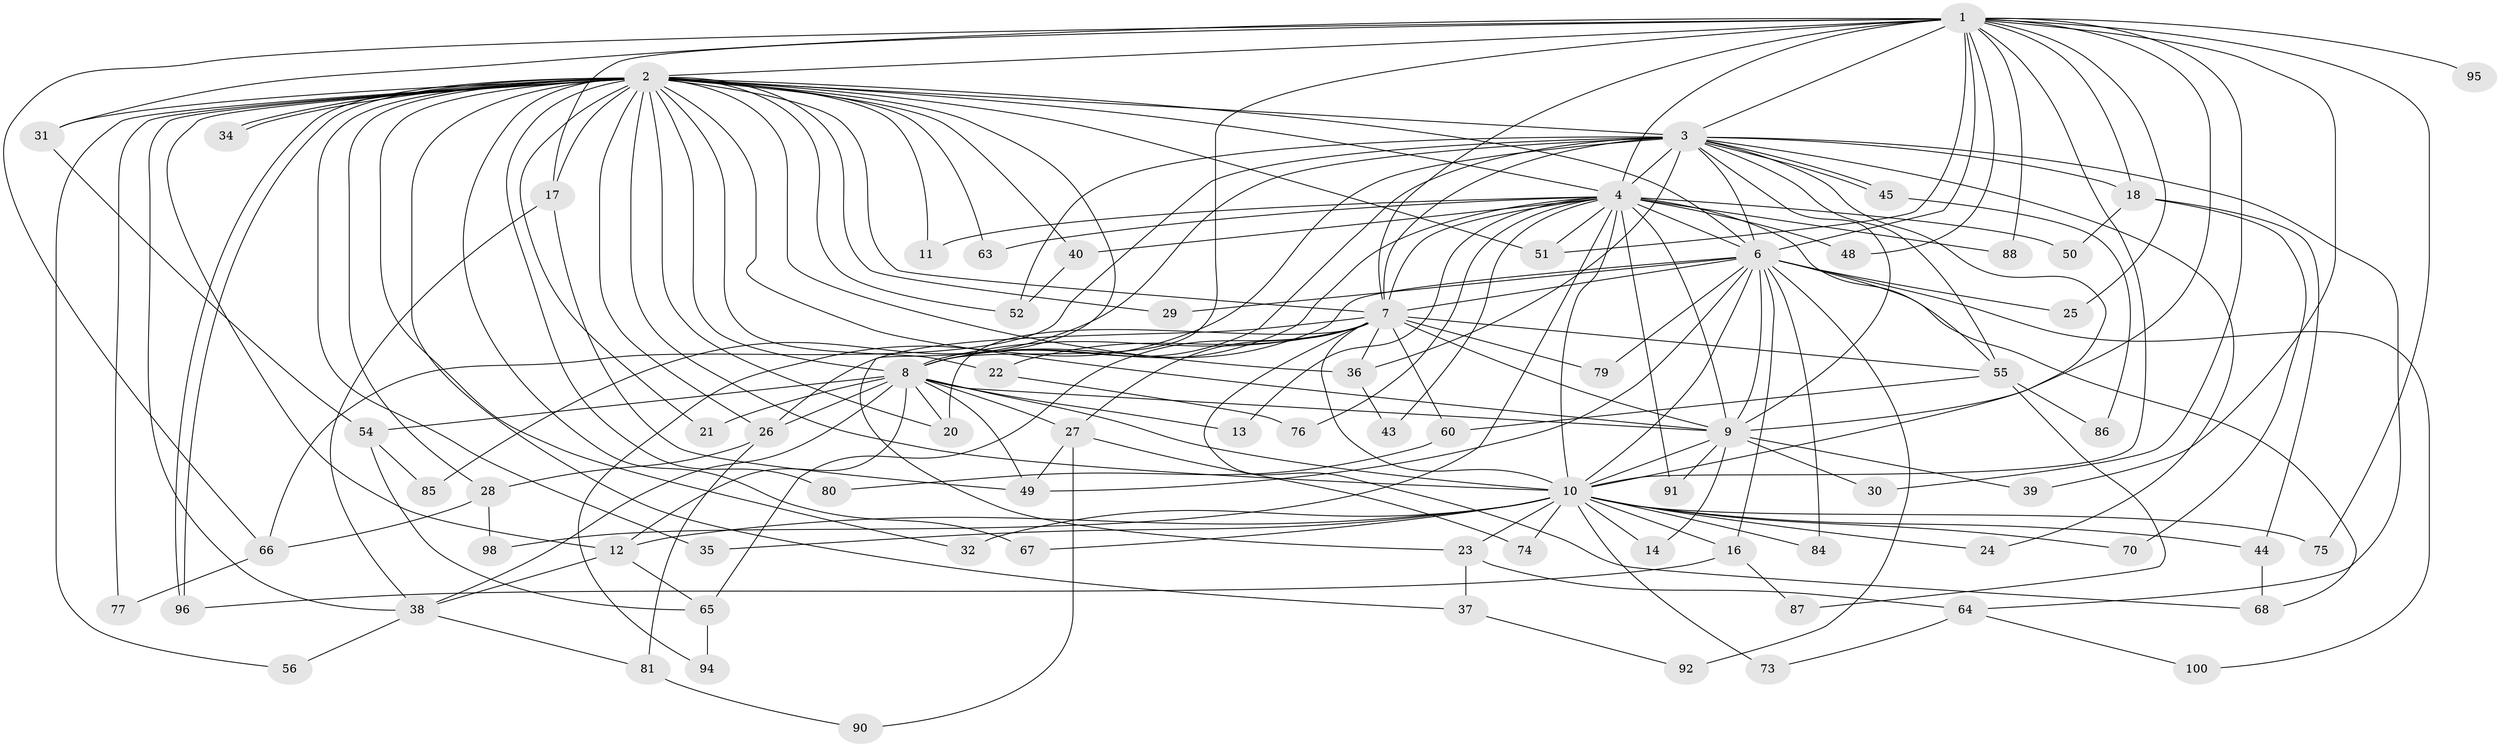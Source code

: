 // original degree distribution, {23: 0.01, 40: 0.01, 21: 0.01, 13: 0.01, 19: 0.02, 17: 0.01, 20: 0.01, 14: 0.01, 25: 0.01, 2: 0.53, 4: 0.09, 5: 0.05, 3: 0.22, 6: 0.01}
// Generated by graph-tools (version 1.1) at 2025/11/02/21/25 10:11:07]
// undirected, 76 vertices, 184 edges
graph export_dot {
graph [start="1"]
  node [color=gray90,style=filled];
  1 [super="+42"];
  2 [super="+61"];
  3 [super="+97"];
  4 [super="+5"];
  6 [super="+33"];
  7 [super="+83"];
  8 [super="+15"];
  9 [super="+19"];
  10 [super="+62"];
  11;
  12 [super="+58"];
  13;
  14;
  16 [super="+99"];
  17 [super="+46"];
  18;
  20 [super="+72"];
  21;
  22;
  23;
  24;
  25;
  26 [super="+47"];
  27 [super="+78"];
  28;
  29;
  30;
  31;
  32 [super="+89"];
  34;
  35;
  36 [super="+59"];
  37;
  38 [super="+41"];
  39;
  40 [super="+53"];
  43;
  44;
  45;
  48;
  49 [super="+69"];
  50;
  51;
  52;
  54;
  55 [super="+57"];
  56;
  60;
  63;
  64 [super="+71"];
  65 [super="+82"];
  66 [super="+93"];
  67;
  68;
  70;
  73;
  74;
  75;
  76;
  77;
  79;
  80;
  81;
  84;
  85;
  86;
  87;
  88;
  90;
  91;
  92;
  94;
  95;
  96;
  98;
  100;
  1 -- 2;
  1 -- 3;
  1 -- 4 [weight=2];
  1 -- 6 [weight=2];
  1 -- 7;
  1 -- 8 [weight=2];
  1 -- 9;
  1 -- 10;
  1 -- 17;
  1 -- 18;
  1 -- 25;
  1 -- 30;
  1 -- 31;
  1 -- 39;
  1 -- 48;
  1 -- 51;
  1 -- 66;
  1 -- 75;
  1 -- 88;
  1 -- 95 [weight=2];
  2 -- 3;
  2 -- 4 [weight=2];
  2 -- 6;
  2 -- 7;
  2 -- 8 [weight=2];
  2 -- 9 [weight=2];
  2 -- 10 [weight=2];
  2 -- 11;
  2 -- 12;
  2 -- 17;
  2 -- 21;
  2 -- 22;
  2 -- 23;
  2 -- 26;
  2 -- 28;
  2 -- 29;
  2 -- 31;
  2 -- 32;
  2 -- 34;
  2 -- 34;
  2 -- 35;
  2 -- 37;
  2 -- 40;
  2 -- 52;
  2 -- 56;
  2 -- 63;
  2 -- 67;
  2 -- 77;
  2 -- 80;
  2 -- 96;
  2 -- 96;
  2 -- 51;
  2 -- 20;
  2 -- 38;
  2 -- 36;
  3 -- 4 [weight=3];
  3 -- 6;
  3 -- 7;
  3 -- 8;
  3 -- 9;
  3 -- 10;
  3 -- 18;
  3 -- 24;
  3 -- 36;
  3 -- 45;
  3 -- 45;
  3 -- 52;
  3 -- 55;
  3 -- 64;
  3 -- 66;
  3 -- 85;
  3 -- 94;
  4 -- 6 [weight=2];
  4 -- 7 [weight=2];
  4 -- 8 [weight=2];
  4 -- 9 [weight=2];
  4 -- 10 [weight=2];
  4 -- 13;
  4 -- 48;
  4 -- 63;
  4 -- 91;
  4 -- 11;
  4 -- 76;
  4 -- 88;
  4 -- 98;
  4 -- 40;
  4 -- 43;
  4 -- 50;
  4 -- 51;
  4 -- 55;
  6 -- 7;
  6 -- 8;
  6 -- 9;
  6 -- 10;
  6 -- 16;
  6 -- 25;
  6 -- 29;
  6 -- 68;
  6 -- 84;
  6 -- 92;
  6 -- 100;
  6 -- 79;
  6 -- 49;
  7 -- 8;
  7 -- 9;
  7 -- 10;
  7 -- 20;
  7 -- 22;
  7 -- 26;
  7 -- 27;
  7 -- 36;
  7 -- 60;
  7 -- 79;
  7 -- 68;
  7 -- 55;
  7 -- 65;
  8 -- 9;
  8 -- 10;
  8 -- 13;
  8 -- 20;
  8 -- 21;
  8 -- 27;
  8 -- 38;
  8 -- 49;
  8 -- 54;
  8 -- 26;
  8 -- 12;
  9 -- 10;
  9 -- 14;
  9 -- 30;
  9 -- 39;
  9 -- 91;
  10 -- 12;
  10 -- 14;
  10 -- 16;
  10 -- 23;
  10 -- 24;
  10 -- 32 [weight=2];
  10 -- 35;
  10 -- 44;
  10 -- 67;
  10 -- 70;
  10 -- 73;
  10 -- 74;
  10 -- 75;
  10 -- 84;
  12 -- 38;
  12 -- 65;
  16 -- 87;
  16 -- 96;
  17 -- 49;
  17 -- 38;
  18 -- 44;
  18 -- 50;
  18 -- 70;
  22 -- 76;
  23 -- 37;
  23 -- 64 [weight=2];
  26 -- 28;
  26 -- 81;
  27 -- 74;
  27 -- 90;
  27 -- 49;
  28 -- 98;
  28 -- 66;
  31 -- 54;
  36 -- 43;
  37 -- 92;
  38 -- 56;
  38 -- 81;
  40 -- 52;
  44 -- 68;
  45 -- 86;
  54 -- 65;
  54 -- 85;
  55 -- 86;
  55 -- 87;
  55 -- 60;
  60 -- 80;
  64 -- 73;
  64 -- 100;
  65 -- 94;
  66 -- 77;
  81 -- 90;
}
